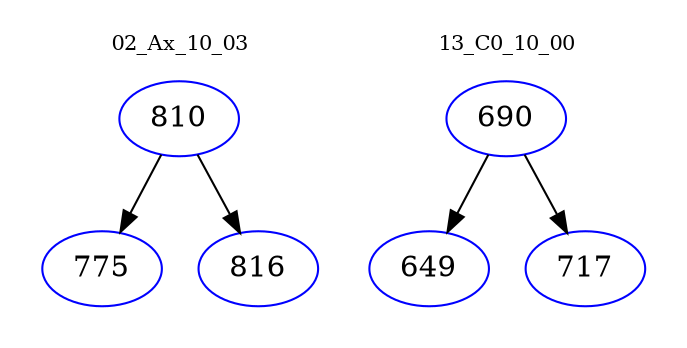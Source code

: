 digraph{
subgraph cluster_0 {
color = white
label = "02_Ax_10_03";
fontsize=10;
T0_810 [label="810", color="blue"]
T0_810 -> T0_775 [color="black"]
T0_775 [label="775", color="blue"]
T0_810 -> T0_816 [color="black"]
T0_816 [label="816", color="blue"]
}
subgraph cluster_1 {
color = white
label = "13_C0_10_00";
fontsize=10;
T1_690 [label="690", color="blue"]
T1_690 -> T1_649 [color="black"]
T1_649 [label="649", color="blue"]
T1_690 -> T1_717 [color="black"]
T1_717 [label="717", color="blue"]
}
}
